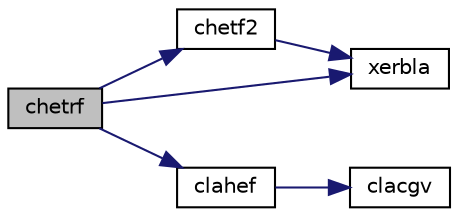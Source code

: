 digraph "chetrf"
{
 // LATEX_PDF_SIZE
  edge [fontname="Helvetica",fontsize="10",labelfontname="Helvetica",labelfontsize="10"];
  node [fontname="Helvetica",fontsize="10",shape=record];
  rankdir="LR";
  Node1 [label="chetrf",height=0.2,width=0.4,color="black", fillcolor="grey75", style="filled", fontcolor="black",tooltip="CHETRF"];
  Node1 -> Node2 [color="midnightblue",fontsize="10",style="solid",fontname="Helvetica"];
  Node2 [label="chetf2",height=0.2,width=0.4,color="black", fillcolor="white", style="filled",URL="$chetf2_8f.html#a3f1790e662e89c7ffc788d4e38b33bea",tooltip="CHETF2 computes the factorization of a complex Hermitian matrix, using the diagonal pivoting method (..."];
  Node2 -> Node3 [color="midnightblue",fontsize="10",style="solid",fontname="Helvetica"];
  Node3 [label="xerbla",height=0.2,width=0.4,color="black", fillcolor="white", style="filled",URL="$xerbla_8f.html#a377ee61015baf8dea7770b3a404b1c07",tooltip="XERBLA"];
  Node1 -> Node4 [color="midnightblue",fontsize="10",style="solid",fontname="Helvetica"];
  Node4 [label="clahef",height=0.2,width=0.4,color="black", fillcolor="white", style="filled",URL="$clahef_8f.html#a0eaa25684b113e367c078be766f15c37",tooltip="CLAHEF computes a partial factorization of a complex Hermitian indefinite matrix using the Bunch-Kauf..."];
  Node4 -> Node5 [color="midnightblue",fontsize="10",style="solid",fontname="Helvetica"];
  Node5 [label="clacgv",height=0.2,width=0.4,color="black", fillcolor="white", style="filled",URL="$clacgv_8f.html#a0ff51770edb0cdc7328fdae7ace7954e",tooltip="CLACGV conjugates a complex vector."];
  Node1 -> Node3 [color="midnightblue",fontsize="10",style="solid",fontname="Helvetica"];
}
